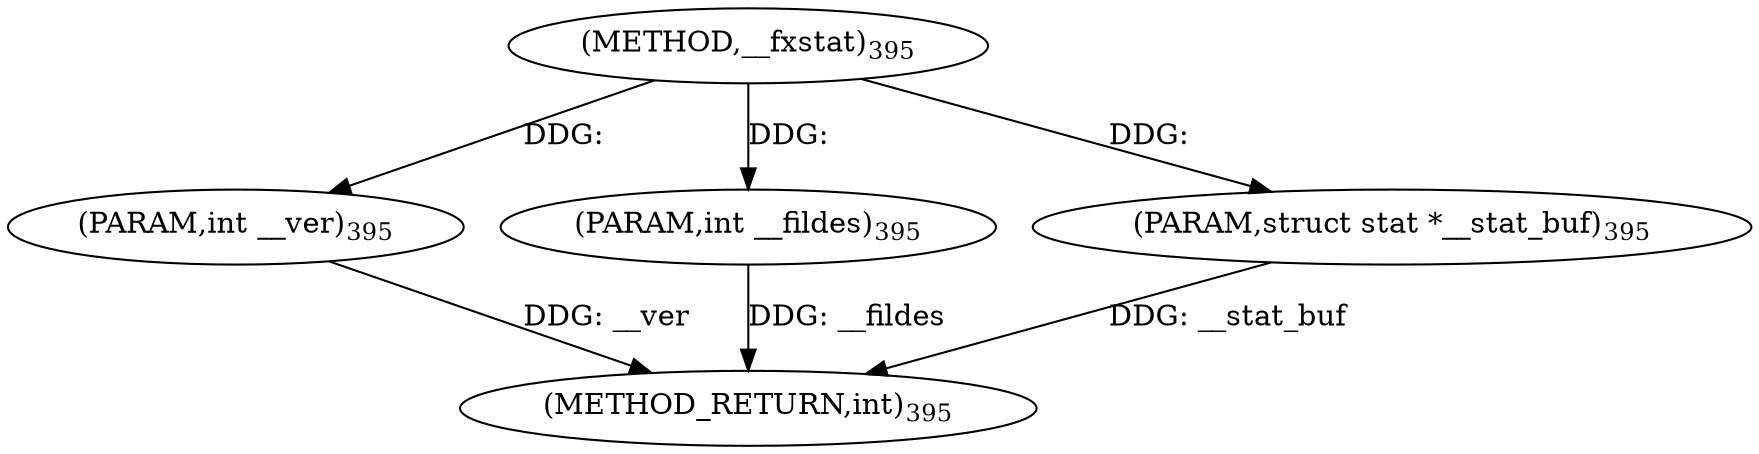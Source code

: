 digraph "__fxstat" {  
"33515" [label = <(METHOD,__fxstat)<SUB>395</SUB>> ]
"33519" [label = <(METHOD_RETURN,int)<SUB>395</SUB>> ]
"33516" [label = <(PARAM,int __ver)<SUB>395</SUB>> ]
"33517" [label = <(PARAM,int __fildes)<SUB>395</SUB>> ]
"33518" [label = <(PARAM,struct stat *__stat_buf)<SUB>395</SUB>> ]
  "33516" -> "33519"  [ label = "DDG: __ver"] 
  "33517" -> "33519"  [ label = "DDG: __fildes"] 
  "33518" -> "33519"  [ label = "DDG: __stat_buf"] 
  "33515" -> "33516"  [ label = "DDG: "] 
  "33515" -> "33517"  [ label = "DDG: "] 
  "33515" -> "33518"  [ label = "DDG: "] 
}
